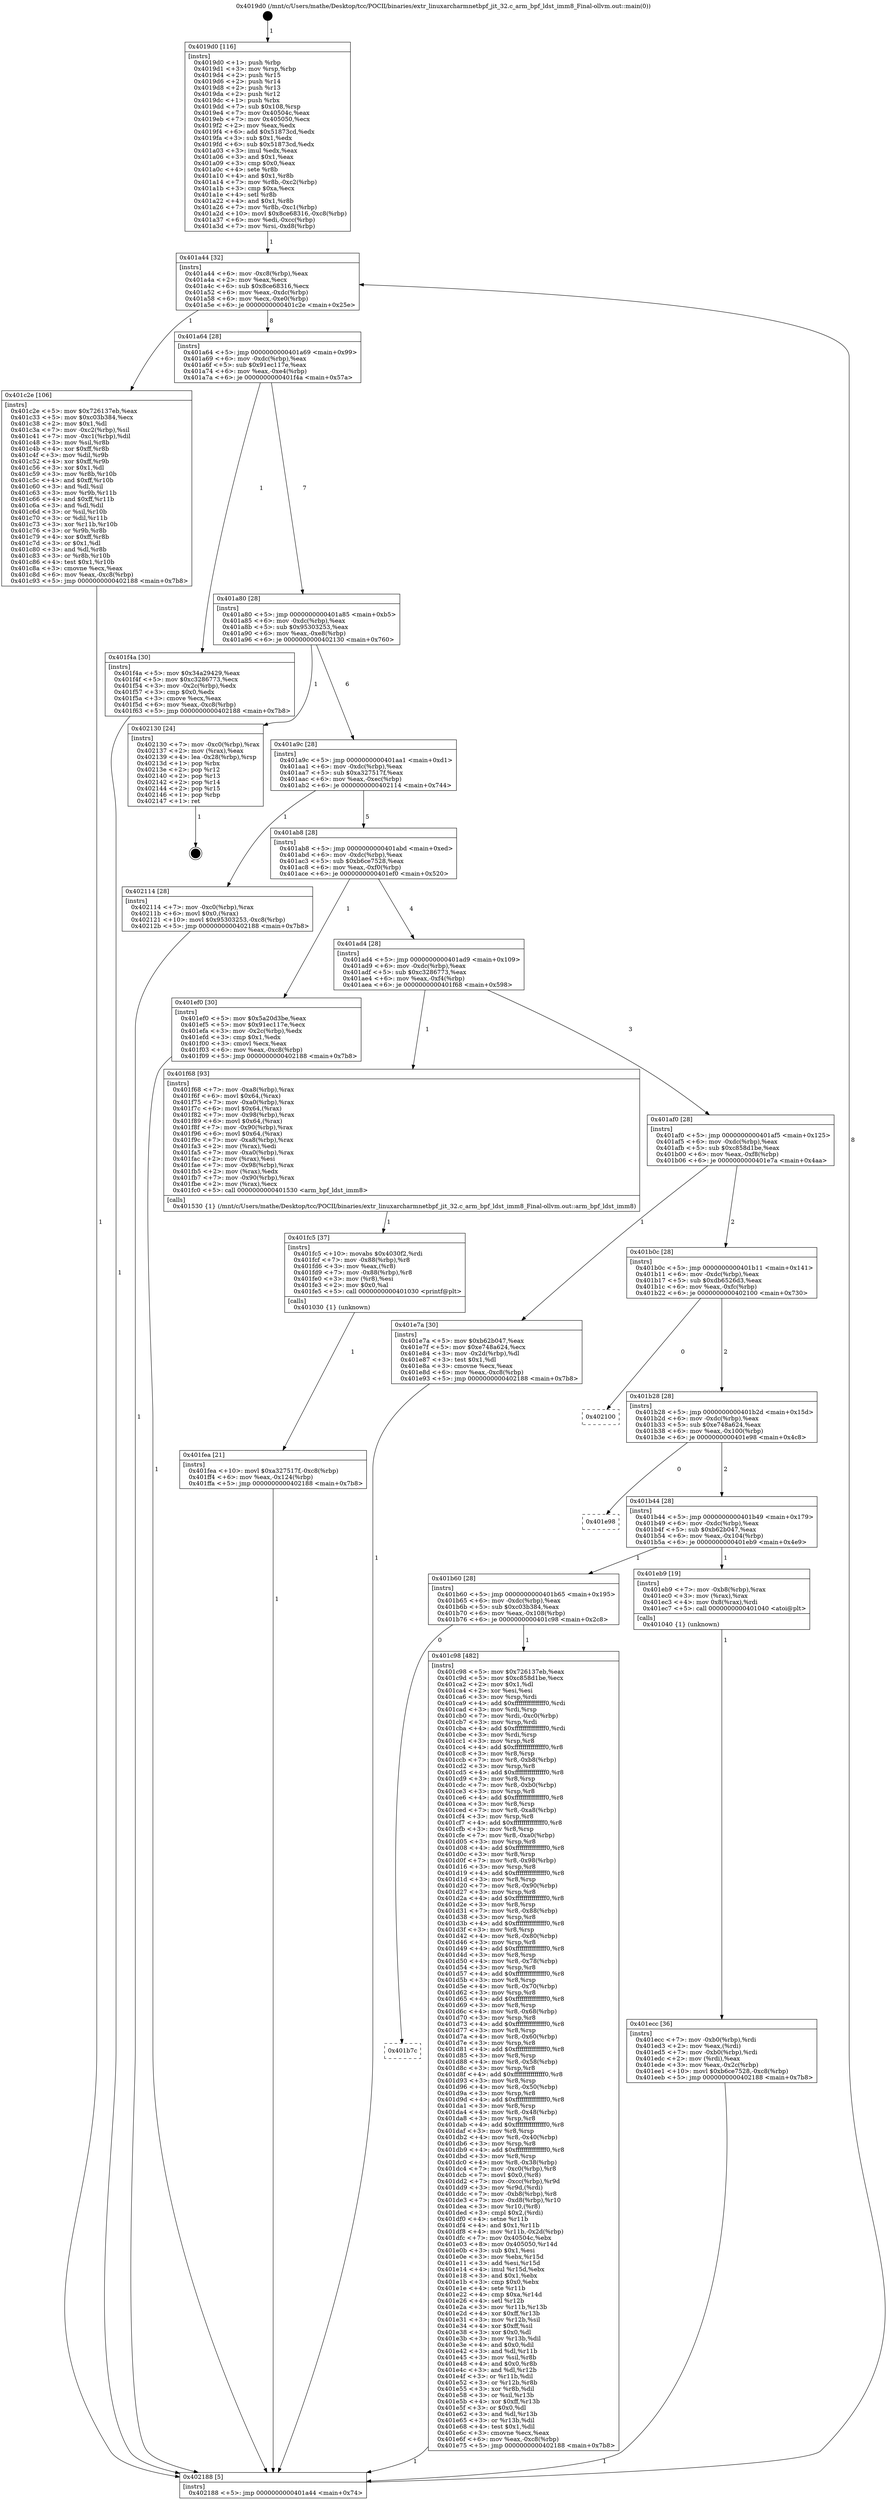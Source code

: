 digraph "0x4019d0" {
  label = "0x4019d0 (/mnt/c/Users/mathe/Desktop/tcc/POCII/binaries/extr_linuxarcharmnetbpf_jit_32.c_arm_bpf_ldst_imm8_Final-ollvm.out::main(0))"
  labelloc = "t"
  node[shape=record]

  Entry [label="",width=0.3,height=0.3,shape=circle,fillcolor=black,style=filled]
  "0x401a44" [label="{
     0x401a44 [32]\l
     | [instrs]\l
     &nbsp;&nbsp;0x401a44 \<+6\>: mov -0xc8(%rbp),%eax\l
     &nbsp;&nbsp;0x401a4a \<+2\>: mov %eax,%ecx\l
     &nbsp;&nbsp;0x401a4c \<+6\>: sub $0x8ce68316,%ecx\l
     &nbsp;&nbsp;0x401a52 \<+6\>: mov %eax,-0xdc(%rbp)\l
     &nbsp;&nbsp;0x401a58 \<+6\>: mov %ecx,-0xe0(%rbp)\l
     &nbsp;&nbsp;0x401a5e \<+6\>: je 0000000000401c2e \<main+0x25e\>\l
  }"]
  "0x401c2e" [label="{
     0x401c2e [106]\l
     | [instrs]\l
     &nbsp;&nbsp;0x401c2e \<+5\>: mov $0x726137eb,%eax\l
     &nbsp;&nbsp;0x401c33 \<+5\>: mov $0xc03b384,%ecx\l
     &nbsp;&nbsp;0x401c38 \<+2\>: mov $0x1,%dl\l
     &nbsp;&nbsp;0x401c3a \<+7\>: mov -0xc2(%rbp),%sil\l
     &nbsp;&nbsp;0x401c41 \<+7\>: mov -0xc1(%rbp),%dil\l
     &nbsp;&nbsp;0x401c48 \<+3\>: mov %sil,%r8b\l
     &nbsp;&nbsp;0x401c4b \<+4\>: xor $0xff,%r8b\l
     &nbsp;&nbsp;0x401c4f \<+3\>: mov %dil,%r9b\l
     &nbsp;&nbsp;0x401c52 \<+4\>: xor $0xff,%r9b\l
     &nbsp;&nbsp;0x401c56 \<+3\>: xor $0x1,%dl\l
     &nbsp;&nbsp;0x401c59 \<+3\>: mov %r8b,%r10b\l
     &nbsp;&nbsp;0x401c5c \<+4\>: and $0xff,%r10b\l
     &nbsp;&nbsp;0x401c60 \<+3\>: and %dl,%sil\l
     &nbsp;&nbsp;0x401c63 \<+3\>: mov %r9b,%r11b\l
     &nbsp;&nbsp;0x401c66 \<+4\>: and $0xff,%r11b\l
     &nbsp;&nbsp;0x401c6a \<+3\>: and %dl,%dil\l
     &nbsp;&nbsp;0x401c6d \<+3\>: or %sil,%r10b\l
     &nbsp;&nbsp;0x401c70 \<+3\>: or %dil,%r11b\l
     &nbsp;&nbsp;0x401c73 \<+3\>: xor %r11b,%r10b\l
     &nbsp;&nbsp;0x401c76 \<+3\>: or %r9b,%r8b\l
     &nbsp;&nbsp;0x401c79 \<+4\>: xor $0xff,%r8b\l
     &nbsp;&nbsp;0x401c7d \<+3\>: or $0x1,%dl\l
     &nbsp;&nbsp;0x401c80 \<+3\>: and %dl,%r8b\l
     &nbsp;&nbsp;0x401c83 \<+3\>: or %r8b,%r10b\l
     &nbsp;&nbsp;0x401c86 \<+4\>: test $0x1,%r10b\l
     &nbsp;&nbsp;0x401c8a \<+3\>: cmovne %ecx,%eax\l
     &nbsp;&nbsp;0x401c8d \<+6\>: mov %eax,-0xc8(%rbp)\l
     &nbsp;&nbsp;0x401c93 \<+5\>: jmp 0000000000402188 \<main+0x7b8\>\l
  }"]
  "0x401a64" [label="{
     0x401a64 [28]\l
     | [instrs]\l
     &nbsp;&nbsp;0x401a64 \<+5\>: jmp 0000000000401a69 \<main+0x99\>\l
     &nbsp;&nbsp;0x401a69 \<+6\>: mov -0xdc(%rbp),%eax\l
     &nbsp;&nbsp;0x401a6f \<+5\>: sub $0x91ec117e,%eax\l
     &nbsp;&nbsp;0x401a74 \<+6\>: mov %eax,-0xe4(%rbp)\l
     &nbsp;&nbsp;0x401a7a \<+6\>: je 0000000000401f4a \<main+0x57a\>\l
  }"]
  "0x402188" [label="{
     0x402188 [5]\l
     | [instrs]\l
     &nbsp;&nbsp;0x402188 \<+5\>: jmp 0000000000401a44 \<main+0x74\>\l
  }"]
  "0x4019d0" [label="{
     0x4019d0 [116]\l
     | [instrs]\l
     &nbsp;&nbsp;0x4019d0 \<+1\>: push %rbp\l
     &nbsp;&nbsp;0x4019d1 \<+3\>: mov %rsp,%rbp\l
     &nbsp;&nbsp;0x4019d4 \<+2\>: push %r15\l
     &nbsp;&nbsp;0x4019d6 \<+2\>: push %r14\l
     &nbsp;&nbsp;0x4019d8 \<+2\>: push %r13\l
     &nbsp;&nbsp;0x4019da \<+2\>: push %r12\l
     &nbsp;&nbsp;0x4019dc \<+1\>: push %rbx\l
     &nbsp;&nbsp;0x4019dd \<+7\>: sub $0x108,%rsp\l
     &nbsp;&nbsp;0x4019e4 \<+7\>: mov 0x40504c,%eax\l
     &nbsp;&nbsp;0x4019eb \<+7\>: mov 0x405050,%ecx\l
     &nbsp;&nbsp;0x4019f2 \<+2\>: mov %eax,%edx\l
     &nbsp;&nbsp;0x4019f4 \<+6\>: add $0x51873cd,%edx\l
     &nbsp;&nbsp;0x4019fa \<+3\>: sub $0x1,%edx\l
     &nbsp;&nbsp;0x4019fd \<+6\>: sub $0x51873cd,%edx\l
     &nbsp;&nbsp;0x401a03 \<+3\>: imul %edx,%eax\l
     &nbsp;&nbsp;0x401a06 \<+3\>: and $0x1,%eax\l
     &nbsp;&nbsp;0x401a09 \<+3\>: cmp $0x0,%eax\l
     &nbsp;&nbsp;0x401a0c \<+4\>: sete %r8b\l
     &nbsp;&nbsp;0x401a10 \<+4\>: and $0x1,%r8b\l
     &nbsp;&nbsp;0x401a14 \<+7\>: mov %r8b,-0xc2(%rbp)\l
     &nbsp;&nbsp;0x401a1b \<+3\>: cmp $0xa,%ecx\l
     &nbsp;&nbsp;0x401a1e \<+4\>: setl %r8b\l
     &nbsp;&nbsp;0x401a22 \<+4\>: and $0x1,%r8b\l
     &nbsp;&nbsp;0x401a26 \<+7\>: mov %r8b,-0xc1(%rbp)\l
     &nbsp;&nbsp;0x401a2d \<+10\>: movl $0x8ce68316,-0xc8(%rbp)\l
     &nbsp;&nbsp;0x401a37 \<+6\>: mov %edi,-0xcc(%rbp)\l
     &nbsp;&nbsp;0x401a3d \<+7\>: mov %rsi,-0xd8(%rbp)\l
  }"]
  Exit [label="",width=0.3,height=0.3,shape=circle,fillcolor=black,style=filled,peripheries=2]
  "0x401f4a" [label="{
     0x401f4a [30]\l
     | [instrs]\l
     &nbsp;&nbsp;0x401f4a \<+5\>: mov $0x34a29429,%eax\l
     &nbsp;&nbsp;0x401f4f \<+5\>: mov $0xc3286773,%ecx\l
     &nbsp;&nbsp;0x401f54 \<+3\>: mov -0x2c(%rbp),%edx\l
     &nbsp;&nbsp;0x401f57 \<+3\>: cmp $0x0,%edx\l
     &nbsp;&nbsp;0x401f5a \<+3\>: cmove %ecx,%eax\l
     &nbsp;&nbsp;0x401f5d \<+6\>: mov %eax,-0xc8(%rbp)\l
     &nbsp;&nbsp;0x401f63 \<+5\>: jmp 0000000000402188 \<main+0x7b8\>\l
  }"]
  "0x401a80" [label="{
     0x401a80 [28]\l
     | [instrs]\l
     &nbsp;&nbsp;0x401a80 \<+5\>: jmp 0000000000401a85 \<main+0xb5\>\l
     &nbsp;&nbsp;0x401a85 \<+6\>: mov -0xdc(%rbp),%eax\l
     &nbsp;&nbsp;0x401a8b \<+5\>: sub $0x95303253,%eax\l
     &nbsp;&nbsp;0x401a90 \<+6\>: mov %eax,-0xe8(%rbp)\l
     &nbsp;&nbsp;0x401a96 \<+6\>: je 0000000000402130 \<main+0x760\>\l
  }"]
  "0x401fea" [label="{
     0x401fea [21]\l
     | [instrs]\l
     &nbsp;&nbsp;0x401fea \<+10\>: movl $0xa327517f,-0xc8(%rbp)\l
     &nbsp;&nbsp;0x401ff4 \<+6\>: mov %eax,-0x124(%rbp)\l
     &nbsp;&nbsp;0x401ffa \<+5\>: jmp 0000000000402188 \<main+0x7b8\>\l
  }"]
  "0x402130" [label="{
     0x402130 [24]\l
     | [instrs]\l
     &nbsp;&nbsp;0x402130 \<+7\>: mov -0xc0(%rbp),%rax\l
     &nbsp;&nbsp;0x402137 \<+2\>: mov (%rax),%eax\l
     &nbsp;&nbsp;0x402139 \<+4\>: lea -0x28(%rbp),%rsp\l
     &nbsp;&nbsp;0x40213d \<+1\>: pop %rbx\l
     &nbsp;&nbsp;0x40213e \<+2\>: pop %r12\l
     &nbsp;&nbsp;0x402140 \<+2\>: pop %r13\l
     &nbsp;&nbsp;0x402142 \<+2\>: pop %r14\l
     &nbsp;&nbsp;0x402144 \<+2\>: pop %r15\l
     &nbsp;&nbsp;0x402146 \<+1\>: pop %rbp\l
     &nbsp;&nbsp;0x402147 \<+1\>: ret\l
  }"]
  "0x401a9c" [label="{
     0x401a9c [28]\l
     | [instrs]\l
     &nbsp;&nbsp;0x401a9c \<+5\>: jmp 0000000000401aa1 \<main+0xd1\>\l
     &nbsp;&nbsp;0x401aa1 \<+6\>: mov -0xdc(%rbp),%eax\l
     &nbsp;&nbsp;0x401aa7 \<+5\>: sub $0xa327517f,%eax\l
     &nbsp;&nbsp;0x401aac \<+6\>: mov %eax,-0xec(%rbp)\l
     &nbsp;&nbsp;0x401ab2 \<+6\>: je 0000000000402114 \<main+0x744\>\l
  }"]
  "0x401fc5" [label="{
     0x401fc5 [37]\l
     | [instrs]\l
     &nbsp;&nbsp;0x401fc5 \<+10\>: movabs $0x4030f2,%rdi\l
     &nbsp;&nbsp;0x401fcf \<+7\>: mov -0x88(%rbp),%r8\l
     &nbsp;&nbsp;0x401fd6 \<+3\>: mov %eax,(%r8)\l
     &nbsp;&nbsp;0x401fd9 \<+7\>: mov -0x88(%rbp),%r8\l
     &nbsp;&nbsp;0x401fe0 \<+3\>: mov (%r8),%esi\l
     &nbsp;&nbsp;0x401fe3 \<+2\>: mov $0x0,%al\l
     &nbsp;&nbsp;0x401fe5 \<+5\>: call 0000000000401030 \<printf@plt\>\l
     | [calls]\l
     &nbsp;&nbsp;0x401030 \{1\} (unknown)\l
  }"]
  "0x402114" [label="{
     0x402114 [28]\l
     | [instrs]\l
     &nbsp;&nbsp;0x402114 \<+7\>: mov -0xc0(%rbp),%rax\l
     &nbsp;&nbsp;0x40211b \<+6\>: movl $0x0,(%rax)\l
     &nbsp;&nbsp;0x402121 \<+10\>: movl $0x95303253,-0xc8(%rbp)\l
     &nbsp;&nbsp;0x40212b \<+5\>: jmp 0000000000402188 \<main+0x7b8\>\l
  }"]
  "0x401ab8" [label="{
     0x401ab8 [28]\l
     | [instrs]\l
     &nbsp;&nbsp;0x401ab8 \<+5\>: jmp 0000000000401abd \<main+0xed\>\l
     &nbsp;&nbsp;0x401abd \<+6\>: mov -0xdc(%rbp),%eax\l
     &nbsp;&nbsp;0x401ac3 \<+5\>: sub $0xb6ce7528,%eax\l
     &nbsp;&nbsp;0x401ac8 \<+6\>: mov %eax,-0xf0(%rbp)\l
     &nbsp;&nbsp;0x401ace \<+6\>: je 0000000000401ef0 \<main+0x520\>\l
  }"]
  "0x401ecc" [label="{
     0x401ecc [36]\l
     | [instrs]\l
     &nbsp;&nbsp;0x401ecc \<+7\>: mov -0xb0(%rbp),%rdi\l
     &nbsp;&nbsp;0x401ed3 \<+2\>: mov %eax,(%rdi)\l
     &nbsp;&nbsp;0x401ed5 \<+7\>: mov -0xb0(%rbp),%rdi\l
     &nbsp;&nbsp;0x401edc \<+2\>: mov (%rdi),%eax\l
     &nbsp;&nbsp;0x401ede \<+3\>: mov %eax,-0x2c(%rbp)\l
     &nbsp;&nbsp;0x401ee1 \<+10\>: movl $0xb6ce7528,-0xc8(%rbp)\l
     &nbsp;&nbsp;0x401eeb \<+5\>: jmp 0000000000402188 \<main+0x7b8\>\l
  }"]
  "0x401ef0" [label="{
     0x401ef0 [30]\l
     | [instrs]\l
     &nbsp;&nbsp;0x401ef0 \<+5\>: mov $0x5a20d3be,%eax\l
     &nbsp;&nbsp;0x401ef5 \<+5\>: mov $0x91ec117e,%ecx\l
     &nbsp;&nbsp;0x401efa \<+3\>: mov -0x2c(%rbp),%edx\l
     &nbsp;&nbsp;0x401efd \<+3\>: cmp $0x1,%edx\l
     &nbsp;&nbsp;0x401f00 \<+3\>: cmovl %ecx,%eax\l
     &nbsp;&nbsp;0x401f03 \<+6\>: mov %eax,-0xc8(%rbp)\l
     &nbsp;&nbsp;0x401f09 \<+5\>: jmp 0000000000402188 \<main+0x7b8\>\l
  }"]
  "0x401ad4" [label="{
     0x401ad4 [28]\l
     | [instrs]\l
     &nbsp;&nbsp;0x401ad4 \<+5\>: jmp 0000000000401ad9 \<main+0x109\>\l
     &nbsp;&nbsp;0x401ad9 \<+6\>: mov -0xdc(%rbp),%eax\l
     &nbsp;&nbsp;0x401adf \<+5\>: sub $0xc3286773,%eax\l
     &nbsp;&nbsp;0x401ae4 \<+6\>: mov %eax,-0xf4(%rbp)\l
     &nbsp;&nbsp;0x401aea \<+6\>: je 0000000000401f68 \<main+0x598\>\l
  }"]
  "0x401b7c" [label="{
     0x401b7c\l
  }", style=dashed]
  "0x401f68" [label="{
     0x401f68 [93]\l
     | [instrs]\l
     &nbsp;&nbsp;0x401f68 \<+7\>: mov -0xa8(%rbp),%rax\l
     &nbsp;&nbsp;0x401f6f \<+6\>: movl $0x64,(%rax)\l
     &nbsp;&nbsp;0x401f75 \<+7\>: mov -0xa0(%rbp),%rax\l
     &nbsp;&nbsp;0x401f7c \<+6\>: movl $0x64,(%rax)\l
     &nbsp;&nbsp;0x401f82 \<+7\>: mov -0x98(%rbp),%rax\l
     &nbsp;&nbsp;0x401f89 \<+6\>: movl $0x64,(%rax)\l
     &nbsp;&nbsp;0x401f8f \<+7\>: mov -0x90(%rbp),%rax\l
     &nbsp;&nbsp;0x401f96 \<+6\>: movl $0x64,(%rax)\l
     &nbsp;&nbsp;0x401f9c \<+7\>: mov -0xa8(%rbp),%rax\l
     &nbsp;&nbsp;0x401fa3 \<+2\>: mov (%rax),%edi\l
     &nbsp;&nbsp;0x401fa5 \<+7\>: mov -0xa0(%rbp),%rax\l
     &nbsp;&nbsp;0x401fac \<+2\>: mov (%rax),%esi\l
     &nbsp;&nbsp;0x401fae \<+7\>: mov -0x98(%rbp),%rax\l
     &nbsp;&nbsp;0x401fb5 \<+2\>: mov (%rax),%edx\l
     &nbsp;&nbsp;0x401fb7 \<+7\>: mov -0x90(%rbp),%rax\l
     &nbsp;&nbsp;0x401fbe \<+2\>: mov (%rax),%ecx\l
     &nbsp;&nbsp;0x401fc0 \<+5\>: call 0000000000401530 \<arm_bpf_ldst_imm8\>\l
     | [calls]\l
     &nbsp;&nbsp;0x401530 \{1\} (/mnt/c/Users/mathe/Desktop/tcc/POCII/binaries/extr_linuxarcharmnetbpf_jit_32.c_arm_bpf_ldst_imm8_Final-ollvm.out::arm_bpf_ldst_imm8)\l
  }"]
  "0x401af0" [label="{
     0x401af0 [28]\l
     | [instrs]\l
     &nbsp;&nbsp;0x401af0 \<+5\>: jmp 0000000000401af5 \<main+0x125\>\l
     &nbsp;&nbsp;0x401af5 \<+6\>: mov -0xdc(%rbp),%eax\l
     &nbsp;&nbsp;0x401afb \<+5\>: sub $0xc858d1be,%eax\l
     &nbsp;&nbsp;0x401b00 \<+6\>: mov %eax,-0xf8(%rbp)\l
     &nbsp;&nbsp;0x401b06 \<+6\>: je 0000000000401e7a \<main+0x4aa\>\l
  }"]
  "0x401c98" [label="{
     0x401c98 [482]\l
     | [instrs]\l
     &nbsp;&nbsp;0x401c98 \<+5\>: mov $0x726137eb,%eax\l
     &nbsp;&nbsp;0x401c9d \<+5\>: mov $0xc858d1be,%ecx\l
     &nbsp;&nbsp;0x401ca2 \<+2\>: mov $0x1,%dl\l
     &nbsp;&nbsp;0x401ca4 \<+2\>: xor %esi,%esi\l
     &nbsp;&nbsp;0x401ca6 \<+3\>: mov %rsp,%rdi\l
     &nbsp;&nbsp;0x401ca9 \<+4\>: add $0xfffffffffffffff0,%rdi\l
     &nbsp;&nbsp;0x401cad \<+3\>: mov %rdi,%rsp\l
     &nbsp;&nbsp;0x401cb0 \<+7\>: mov %rdi,-0xc0(%rbp)\l
     &nbsp;&nbsp;0x401cb7 \<+3\>: mov %rsp,%rdi\l
     &nbsp;&nbsp;0x401cba \<+4\>: add $0xfffffffffffffff0,%rdi\l
     &nbsp;&nbsp;0x401cbe \<+3\>: mov %rdi,%rsp\l
     &nbsp;&nbsp;0x401cc1 \<+3\>: mov %rsp,%r8\l
     &nbsp;&nbsp;0x401cc4 \<+4\>: add $0xfffffffffffffff0,%r8\l
     &nbsp;&nbsp;0x401cc8 \<+3\>: mov %r8,%rsp\l
     &nbsp;&nbsp;0x401ccb \<+7\>: mov %r8,-0xb8(%rbp)\l
     &nbsp;&nbsp;0x401cd2 \<+3\>: mov %rsp,%r8\l
     &nbsp;&nbsp;0x401cd5 \<+4\>: add $0xfffffffffffffff0,%r8\l
     &nbsp;&nbsp;0x401cd9 \<+3\>: mov %r8,%rsp\l
     &nbsp;&nbsp;0x401cdc \<+7\>: mov %r8,-0xb0(%rbp)\l
     &nbsp;&nbsp;0x401ce3 \<+3\>: mov %rsp,%r8\l
     &nbsp;&nbsp;0x401ce6 \<+4\>: add $0xfffffffffffffff0,%r8\l
     &nbsp;&nbsp;0x401cea \<+3\>: mov %r8,%rsp\l
     &nbsp;&nbsp;0x401ced \<+7\>: mov %r8,-0xa8(%rbp)\l
     &nbsp;&nbsp;0x401cf4 \<+3\>: mov %rsp,%r8\l
     &nbsp;&nbsp;0x401cf7 \<+4\>: add $0xfffffffffffffff0,%r8\l
     &nbsp;&nbsp;0x401cfb \<+3\>: mov %r8,%rsp\l
     &nbsp;&nbsp;0x401cfe \<+7\>: mov %r8,-0xa0(%rbp)\l
     &nbsp;&nbsp;0x401d05 \<+3\>: mov %rsp,%r8\l
     &nbsp;&nbsp;0x401d08 \<+4\>: add $0xfffffffffffffff0,%r8\l
     &nbsp;&nbsp;0x401d0c \<+3\>: mov %r8,%rsp\l
     &nbsp;&nbsp;0x401d0f \<+7\>: mov %r8,-0x98(%rbp)\l
     &nbsp;&nbsp;0x401d16 \<+3\>: mov %rsp,%r8\l
     &nbsp;&nbsp;0x401d19 \<+4\>: add $0xfffffffffffffff0,%r8\l
     &nbsp;&nbsp;0x401d1d \<+3\>: mov %r8,%rsp\l
     &nbsp;&nbsp;0x401d20 \<+7\>: mov %r8,-0x90(%rbp)\l
     &nbsp;&nbsp;0x401d27 \<+3\>: mov %rsp,%r8\l
     &nbsp;&nbsp;0x401d2a \<+4\>: add $0xfffffffffffffff0,%r8\l
     &nbsp;&nbsp;0x401d2e \<+3\>: mov %r8,%rsp\l
     &nbsp;&nbsp;0x401d31 \<+7\>: mov %r8,-0x88(%rbp)\l
     &nbsp;&nbsp;0x401d38 \<+3\>: mov %rsp,%r8\l
     &nbsp;&nbsp;0x401d3b \<+4\>: add $0xfffffffffffffff0,%r8\l
     &nbsp;&nbsp;0x401d3f \<+3\>: mov %r8,%rsp\l
     &nbsp;&nbsp;0x401d42 \<+4\>: mov %r8,-0x80(%rbp)\l
     &nbsp;&nbsp;0x401d46 \<+3\>: mov %rsp,%r8\l
     &nbsp;&nbsp;0x401d49 \<+4\>: add $0xfffffffffffffff0,%r8\l
     &nbsp;&nbsp;0x401d4d \<+3\>: mov %r8,%rsp\l
     &nbsp;&nbsp;0x401d50 \<+4\>: mov %r8,-0x78(%rbp)\l
     &nbsp;&nbsp;0x401d54 \<+3\>: mov %rsp,%r8\l
     &nbsp;&nbsp;0x401d57 \<+4\>: add $0xfffffffffffffff0,%r8\l
     &nbsp;&nbsp;0x401d5b \<+3\>: mov %r8,%rsp\l
     &nbsp;&nbsp;0x401d5e \<+4\>: mov %r8,-0x70(%rbp)\l
     &nbsp;&nbsp;0x401d62 \<+3\>: mov %rsp,%r8\l
     &nbsp;&nbsp;0x401d65 \<+4\>: add $0xfffffffffffffff0,%r8\l
     &nbsp;&nbsp;0x401d69 \<+3\>: mov %r8,%rsp\l
     &nbsp;&nbsp;0x401d6c \<+4\>: mov %r8,-0x68(%rbp)\l
     &nbsp;&nbsp;0x401d70 \<+3\>: mov %rsp,%r8\l
     &nbsp;&nbsp;0x401d73 \<+4\>: add $0xfffffffffffffff0,%r8\l
     &nbsp;&nbsp;0x401d77 \<+3\>: mov %r8,%rsp\l
     &nbsp;&nbsp;0x401d7a \<+4\>: mov %r8,-0x60(%rbp)\l
     &nbsp;&nbsp;0x401d7e \<+3\>: mov %rsp,%r8\l
     &nbsp;&nbsp;0x401d81 \<+4\>: add $0xfffffffffffffff0,%r8\l
     &nbsp;&nbsp;0x401d85 \<+3\>: mov %r8,%rsp\l
     &nbsp;&nbsp;0x401d88 \<+4\>: mov %r8,-0x58(%rbp)\l
     &nbsp;&nbsp;0x401d8c \<+3\>: mov %rsp,%r8\l
     &nbsp;&nbsp;0x401d8f \<+4\>: add $0xfffffffffffffff0,%r8\l
     &nbsp;&nbsp;0x401d93 \<+3\>: mov %r8,%rsp\l
     &nbsp;&nbsp;0x401d96 \<+4\>: mov %r8,-0x50(%rbp)\l
     &nbsp;&nbsp;0x401d9a \<+3\>: mov %rsp,%r8\l
     &nbsp;&nbsp;0x401d9d \<+4\>: add $0xfffffffffffffff0,%r8\l
     &nbsp;&nbsp;0x401da1 \<+3\>: mov %r8,%rsp\l
     &nbsp;&nbsp;0x401da4 \<+4\>: mov %r8,-0x48(%rbp)\l
     &nbsp;&nbsp;0x401da8 \<+3\>: mov %rsp,%r8\l
     &nbsp;&nbsp;0x401dab \<+4\>: add $0xfffffffffffffff0,%r8\l
     &nbsp;&nbsp;0x401daf \<+3\>: mov %r8,%rsp\l
     &nbsp;&nbsp;0x401db2 \<+4\>: mov %r8,-0x40(%rbp)\l
     &nbsp;&nbsp;0x401db6 \<+3\>: mov %rsp,%r8\l
     &nbsp;&nbsp;0x401db9 \<+4\>: add $0xfffffffffffffff0,%r8\l
     &nbsp;&nbsp;0x401dbd \<+3\>: mov %r8,%rsp\l
     &nbsp;&nbsp;0x401dc0 \<+4\>: mov %r8,-0x38(%rbp)\l
     &nbsp;&nbsp;0x401dc4 \<+7\>: mov -0xc0(%rbp),%r8\l
     &nbsp;&nbsp;0x401dcb \<+7\>: movl $0x0,(%r8)\l
     &nbsp;&nbsp;0x401dd2 \<+7\>: mov -0xcc(%rbp),%r9d\l
     &nbsp;&nbsp;0x401dd9 \<+3\>: mov %r9d,(%rdi)\l
     &nbsp;&nbsp;0x401ddc \<+7\>: mov -0xb8(%rbp),%r8\l
     &nbsp;&nbsp;0x401de3 \<+7\>: mov -0xd8(%rbp),%r10\l
     &nbsp;&nbsp;0x401dea \<+3\>: mov %r10,(%r8)\l
     &nbsp;&nbsp;0x401ded \<+3\>: cmpl $0x2,(%rdi)\l
     &nbsp;&nbsp;0x401df0 \<+4\>: setne %r11b\l
     &nbsp;&nbsp;0x401df4 \<+4\>: and $0x1,%r11b\l
     &nbsp;&nbsp;0x401df8 \<+4\>: mov %r11b,-0x2d(%rbp)\l
     &nbsp;&nbsp;0x401dfc \<+7\>: mov 0x40504c,%ebx\l
     &nbsp;&nbsp;0x401e03 \<+8\>: mov 0x405050,%r14d\l
     &nbsp;&nbsp;0x401e0b \<+3\>: sub $0x1,%esi\l
     &nbsp;&nbsp;0x401e0e \<+3\>: mov %ebx,%r15d\l
     &nbsp;&nbsp;0x401e11 \<+3\>: add %esi,%r15d\l
     &nbsp;&nbsp;0x401e14 \<+4\>: imul %r15d,%ebx\l
     &nbsp;&nbsp;0x401e18 \<+3\>: and $0x1,%ebx\l
     &nbsp;&nbsp;0x401e1b \<+3\>: cmp $0x0,%ebx\l
     &nbsp;&nbsp;0x401e1e \<+4\>: sete %r11b\l
     &nbsp;&nbsp;0x401e22 \<+4\>: cmp $0xa,%r14d\l
     &nbsp;&nbsp;0x401e26 \<+4\>: setl %r12b\l
     &nbsp;&nbsp;0x401e2a \<+3\>: mov %r11b,%r13b\l
     &nbsp;&nbsp;0x401e2d \<+4\>: xor $0xff,%r13b\l
     &nbsp;&nbsp;0x401e31 \<+3\>: mov %r12b,%sil\l
     &nbsp;&nbsp;0x401e34 \<+4\>: xor $0xff,%sil\l
     &nbsp;&nbsp;0x401e38 \<+3\>: xor $0x0,%dl\l
     &nbsp;&nbsp;0x401e3b \<+3\>: mov %r13b,%dil\l
     &nbsp;&nbsp;0x401e3e \<+4\>: and $0x0,%dil\l
     &nbsp;&nbsp;0x401e42 \<+3\>: and %dl,%r11b\l
     &nbsp;&nbsp;0x401e45 \<+3\>: mov %sil,%r8b\l
     &nbsp;&nbsp;0x401e48 \<+4\>: and $0x0,%r8b\l
     &nbsp;&nbsp;0x401e4c \<+3\>: and %dl,%r12b\l
     &nbsp;&nbsp;0x401e4f \<+3\>: or %r11b,%dil\l
     &nbsp;&nbsp;0x401e52 \<+3\>: or %r12b,%r8b\l
     &nbsp;&nbsp;0x401e55 \<+3\>: xor %r8b,%dil\l
     &nbsp;&nbsp;0x401e58 \<+3\>: or %sil,%r13b\l
     &nbsp;&nbsp;0x401e5b \<+4\>: xor $0xff,%r13b\l
     &nbsp;&nbsp;0x401e5f \<+3\>: or $0x0,%dl\l
     &nbsp;&nbsp;0x401e62 \<+3\>: and %dl,%r13b\l
     &nbsp;&nbsp;0x401e65 \<+3\>: or %r13b,%dil\l
     &nbsp;&nbsp;0x401e68 \<+4\>: test $0x1,%dil\l
     &nbsp;&nbsp;0x401e6c \<+3\>: cmovne %ecx,%eax\l
     &nbsp;&nbsp;0x401e6f \<+6\>: mov %eax,-0xc8(%rbp)\l
     &nbsp;&nbsp;0x401e75 \<+5\>: jmp 0000000000402188 \<main+0x7b8\>\l
  }"]
  "0x401e7a" [label="{
     0x401e7a [30]\l
     | [instrs]\l
     &nbsp;&nbsp;0x401e7a \<+5\>: mov $0xb62b047,%eax\l
     &nbsp;&nbsp;0x401e7f \<+5\>: mov $0xe748a624,%ecx\l
     &nbsp;&nbsp;0x401e84 \<+3\>: mov -0x2d(%rbp),%dl\l
     &nbsp;&nbsp;0x401e87 \<+3\>: test $0x1,%dl\l
     &nbsp;&nbsp;0x401e8a \<+3\>: cmovne %ecx,%eax\l
     &nbsp;&nbsp;0x401e8d \<+6\>: mov %eax,-0xc8(%rbp)\l
     &nbsp;&nbsp;0x401e93 \<+5\>: jmp 0000000000402188 \<main+0x7b8\>\l
  }"]
  "0x401b0c" [label="{
     0x401b0c [28]\l
     | [instrs]\l
     &nbsp;&nbsp;0x401b0c \<+5\>: jmp 0000000000401b11 \<main+0x141\>\l
     &nbsp;&nbsp;0x401b11 \<+6\>: mov -0xdc(%rbp),%eax\l
     &nbsp;&nbsp;0x401b17 \<+5\>: sub $0xdb6526d3,%eax\l
     &nbsp;&nbsp;0x401b1c \<+6\>: mov %eax,-0xfc(%rbp)\l
     &nbsp;&nbsp;0x401b22 \<+6\>: je 0000000000402100 \<main+0x730\>\l
  }"]
  "0x401b60" [label="{
     0x401b60 [28]\l
     | [instrs]\l
     &nbsp;&nbsp;0x401b60 \<+5\>: jmp 0000000000401b65 \<main+0x195\>\l
     &nbsp;&nbsp;0x401b65 \<+6\>: mov -0xdc(%rbp),%eax\l
     &nbsp;&nbsp;0x401b6b \<+5\>: sub $0xc03b384,%eax\l
     &nbsp;&nbsp;0x401b70 \<+6\>: mov %eax,-0x108(%rbp)\l
     &nbsp;&nbsp;0x401b76 \<+6\>: je 0000000000401c98 \<main+0x2c8\>\l
  }"]
  "0x402100" [label="{
     0x402100\l
  }", style=dashed]
  "0x401b28" [label="{
     0x401b28 [28]\l
     | [instrs]\l
     &nbsp;&nbsp;0x401b28 \<+5\>: jmp 0000000000401b2d \<main+0x15d\>\l
     &nbsp;&nbsp;0x401b2d \<+6\>: mov -0xdc(%rbp),%eax\l
     &nbsp;&nbsp;0x401b33 \<+5\>: sub $0xe748a624,%eax\l
     &nbsp;&nbsp;0x401b38 \<+6\>: mov %eax,-0x100(%rbp)\l
     &nbsp;&nbsp;0x401b3e \<+6\>: je 0000000000401e98 \<main+0x4c8\>\l
  }"]
  "0x401eb9" [label="{
     0x401eb9 [19]\l
     | [instrs]\l
     &nbsp;&nbsp;0x401eb9 \<+7\>: mov -0xb8(%rbp),%rax\l
     &nbsp;&nbsp;0x401ec0 \<+3\>: mov (%rax),%rax\l
     &nbsp;&nbsp;0x401ec3 \<+4\>: mov 0x8(%rax),%rdi\l
     &nbsp;&nbsp;0x401ec7 \<+5\>: call 0000000000401040 \<atoi@plt\>\l
     | [calls]\l
     &nbsp;&nbsp;0x401040 \{1\} (unknown)\l
  }"]
  "0x401e98" [label="{
     0x401e98\l
  }", style=dashed]
  "0x401b44" [label="{
     0x401b44 [28]\l
     | [instrs]\l
     &nbsp;&nbsp;0x401b44 \<+5\>: jmp 0000000000401b49 \<main+0x179\>\l
     &nbsp;&nbsp;0x401b49 \<+6\>: mov -0xdc(%rbp),%eax\l
     &nbsp;&nbsp;0x401b4f \<+5\>: sub $0xb62b047,%eax\l
     &nbsp;&nbsp;0x401b54 \<+6\>: mov %eax,-0x104(%rbp)\l
     &nbsp;&nbsp;0x401b5a \<+6\>: je 0000000000401eb9 \<main+0x4e9\>\l
  }"]
  Entry -> "0x4019d0" [label=" 1"]
  "0x401a44" -> "0x401c2e" [label=" 1"]
  "0x401a44" -> "0x401a64" [label=" 8"]
  "0x401c2e" -> "0x402188" [label=" 1"]
  "0x4019d0" -> "0x401a44" [label=" 1"]
  "0x402188" -> "0x401a44" [label=" 8"]
  "0x402130" -> Exit [label=" 1"]
  "0x401a64" -> "0x401f4a" [label=" 1"]
  "0x401a64" -> "0x401a80" [label=" 7"]
  "0x402114" -> "0x402188" [label=" 1"]
  "0x401a80" -> "0x402130" [label=" 1"]
  "0x401a80" -> "0x401a9c" [label=" 6"]
  "0x401fea" -> "0x402188" [label=" 1"]
  "0x401a9c" -> "0x402114" [label=" 1"]
  "0x401a9c" -> "0x401ab8" [label=" 5"]
  "0x401fc5" -> "0x401fea" [label=" 1"]
  "0x401ab8" -> "0x401ef0" [label=" 1"]
  "0x401ab8" -> "0x401ad4" [label=" 4"]
  "0x401f68" -> "0x401fc5" [label=" 1"]
  "0x401ad4" -> "0x401f68" [label=" 1"]
  "0x401ad4" -> "0x401af0" [label=" 3"]
  "0x401ecc" -> "0x402188" [label=" 1"]
  "0x401af0" -> "0x401e7a" [label=" 1"]
  "0x401af0" -> "0x401b0c" [label=" 2"]
  "0x401eb9" -> "0x401ecc" [label=" 1"]
  "0x401b0c" -> "0x402100" [label=" 0"]
  "0x401b0c" -> "0x401b28" [label=" 2"]
  "0x401c98" -> "0x402188" [label=" 1"]
  "0x401b28" -> "0x401e98" [label=" 0"]
  "0x401b28" -> "0x401b44" [label=" 2"]
  "0x401f4a" -> "0x402188" [label=" 1"]
  "0x401b44" -> "0x401eb9" [label=" 1"]
  "0x401b44" -> "0x401b60" [label=" 1"]
  "0x401e7a" -> "0x402188" [label=" 1"]
  "0x401b60" -> "0x401c98" [label=" 1"]
  "0x401b60" -> "0x401b7c" [label=" 0"]
  "0x401ef0" -> "0x402188" [label=" 1"]
}
